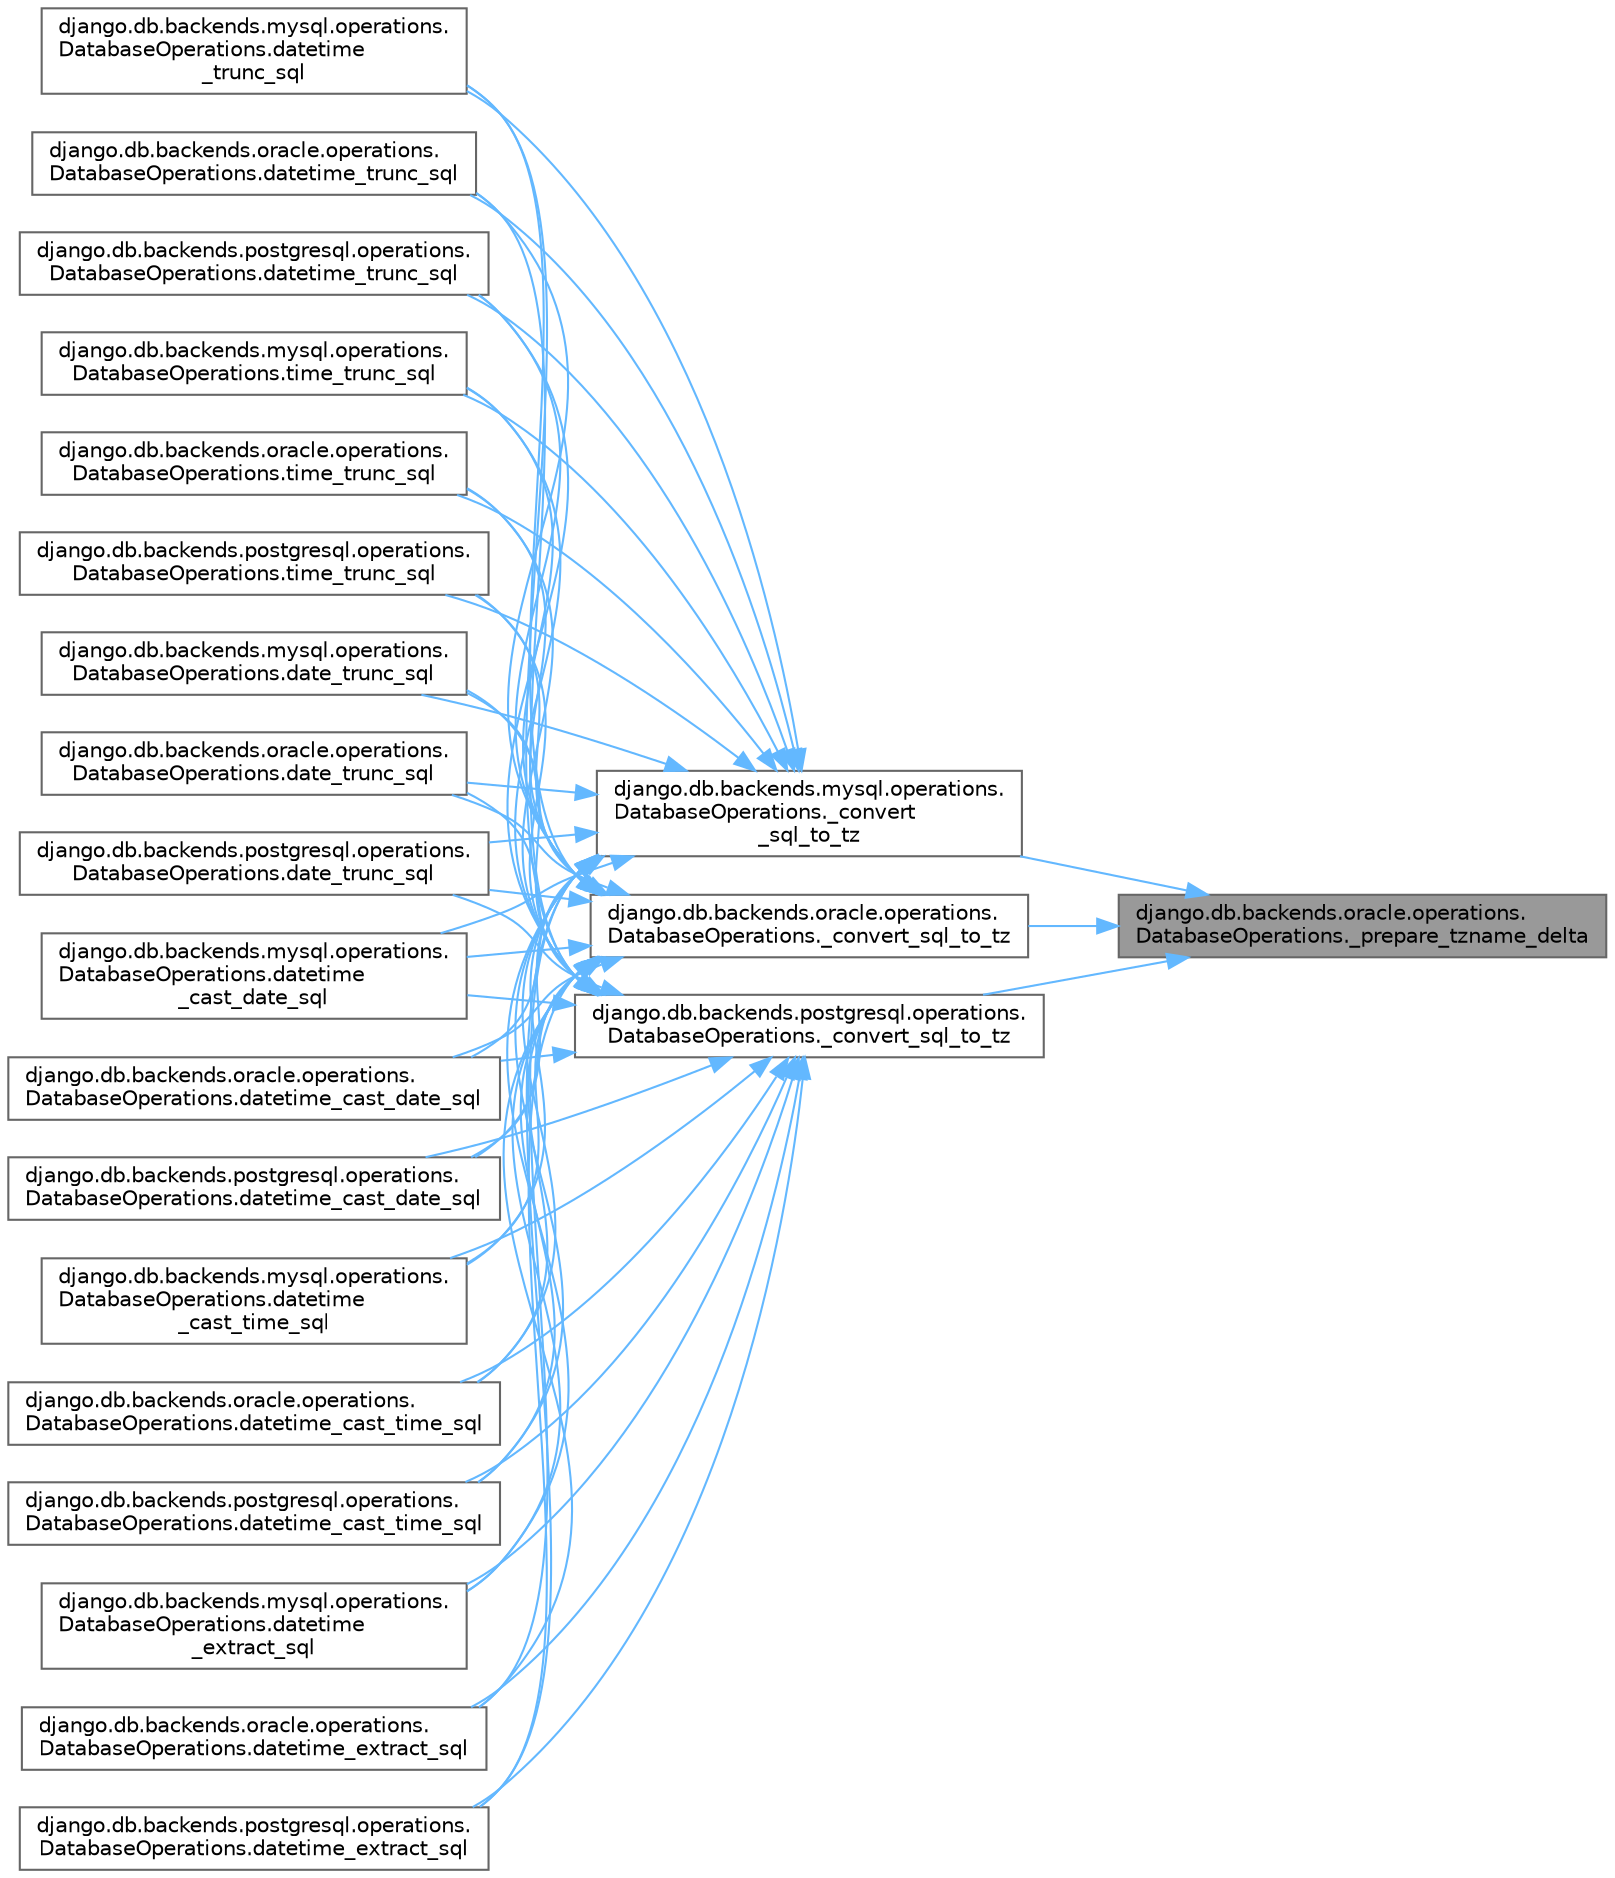 digraph "django.db.backends.oracle.operations.DatabaseOperations._prepare_tzname_delta"
{
 // LATEX_PDF_SIZE
  bgcolor="transparent";
  edge [fontname=Helvetica,fontsize=10,labelfontname=Helvetica,labelfontsize=10];
  node [fontname=Helvetica,fontsize=10,shape=box,height=0.2,width=0.4];
  rankdir="RL";
  Node1 [id="Node000001",label="django.db.backends.oracle.operations.\lDatabaseOperations._prepare_tzname_delta",height=0.2,width=0.4,color="gray40", fillcolor="grey60", style="filled", fontcolor="black",tooltip=" "];
  Node1 -> Node2 [id="edge1_Node000001_Node000002",dir="back",color="steelblue1",style="solid",tooltip=" "];
  Node2 [id="Node000002",label="django.db.backends.mysql.operations.\lDatabaseOperations._convert\l_sql_to_tz",height=0.2,width=0.4,color="grey40", fillcolor="white", style="filled",URL="$classdjango_1_1db_1_1backends_1_1mysql_1_1operations_1_1_database_operations.html#a2018f303841388e1cceed1a825d2df31",tooltip=" "];
  Node2 -> Node3 [id="edge2_Node000002_Node000003",dir="back",color="steelblue1",style="solid",tooltip=" "];
  Node3 [id="Node000003",label="django.db.backends.mysql.operations.\lDatabaseOperations.date_trunc_sql",height=0.2,width=0.4,color="grey40", fillcolor="white", style="filled",URL="$classdjango_1_1db_1_1backends_1_1mysql_1_1operations_1_1_database_operations.html#ae2f76b8bc256e006ae12a0ba20076090",tooltip=" "];
  Node2 -> Node4 [id="edge3_Node000002_Node000004",dir="back",color="steelblue1",style="solid",tooltip=" "];
  Node4 [id="Node000004",label="django.db.backends.oracle.operations.\lDatabaseOperations.date_trunc_sql",height=0.2,width=0.4,color="grey40", fillcolor="white", style="filled",URL="$classdjango_1_1db_1_1backends_1_1oracle_1_1operations_1_1_database_operations.html#ace8bc9065b54aa816e1815e1e3fe191e",tooltip=" "];
  Node2 -> Node5 [id="edge4_Node000002_Node000005",dir="back",color="steelblue1",style="solid",tooltip=" "];
  Node5 [id="Node000005",label="django.db.backends.postgresql.operations.\lDatabaseOperations.date_trunc_sql",height=0.2,width=0.4,color="grey40", fillcolor="white", style="filled",URL="$classdjango_1_1db_1_1backends_1_1postgresql_1_1operations_1_1_database_operations.html#ab6755c800c2677c02e5fb9b34065d124",tooltip=" "];
  Node2 -> Node6 [id="edge5_Node000002_Node000006",dir="back",color="steelblue1",style="solid",tooltip=" "];
  Node6 [id="Node000006",label="django.db.backends.mysql.operations.\lDatabaseOperations.datetime\l_cast_date_sql",height=0.2,width=0.4,color="grey40", fillcolor="white", style="filled",URL="$classdjango_1_1db_1_1backends_1_1mysql_1_1operations_1_1_database_operations.html#a6bd801e9d5d88deba9d8528af1670e88",tooltip=" "];
  Node2 -> Node7 [id="edge6_Node000002_Node000007",dir="back",color="steelblue1",style="solid",tooltip=" "];
  Node7 [id="Node000007",label="django.db.backends.oracle.operations.\lDatabaseOperations.datetime_cast_date_sql",height=0.2,width=0.4,color="grey40", fillcolor="white", style="filled",URL="$classdjango_1_1db_1_1backends_1_1oracle_1_1operations_1_1_database_operations.html#aa608831a034574cdb50d96f73d054a25",tooltip=" "];
  Node2 -> Node8 [id="edge7_Node000002_Node000008",dir="back",color="steelblue1",style="solid",tooltip=" "];
  Node8 [id="Node000008",label="django.db.backends.postgresql.operations.\lDatabaseOperations.datetime_cast_date_sql",height=0.2,width=0.4,color="grey40", fillcolor="white", style="filled",URL="$classdjango_1_1db_1_1backends_1_1postgresql_1_1operations_1_1_database_operations.html#a9dbdffdf7e2ef29d3a31a69d08824b43",tooltip=" "];
  Node2 -> Node9 [id="edge8_Node000002_Node000009",dir="back",color="steelblue1",style="solid",tooltip=" "];
  Node9 [id="Node000009",label="django.db.backends.mysql.operations.\lDatabaseOperations.datetime\l_cast_time_sql",height=0.2,width=0.4,color="grey40", fillcolor="white", style="filled",URL="$classdjango_1_1db_1_1backends_1_1mysql_1_1operations_1_1_database_operations.html#aa3527224c6164ff5c4deb34bf9cbbe41",tooltip=" "];
  Node2 -> Node10 [id="edge9_Node000002_Node000010",dir="back",color="steelblue1",style="solid",tooltip=" "];
  Node10 [id="Node000010",label="django.db.backends.oracle.operations.\lDatabaseOperations.datetime_cast_time_sql",height=0.2,width=0.4,color="grey40", fillcolor="white", style="filled",URL="$classdjango_1_1db_1_1backends_1_1oracle_1_1operations_1_1_database_operations.html#aad2b8aa45794cb7d93e973dff7a96d61",tooltip=" "];
  Node2 -> Node11 [id="edge10_Node000002_Node000011",dir="back",color="steelblue1",style="solid",tooltip=" "];
  Node11 [id="Node000011",label="django.db.backends.postgresql.operations.\lDatabaseOperations.datetime_cast_time_sql",height=0.2,width=0.4,color="grey40", fillcolor="white", style="filled",URL="$classdjango_1_1db_1_1backends_1_1postgresql_1_1operations_1_1_database_operations.html#a8ed7a9258afdab85cfe350173437ba85",tooltip=" "];
  Node2 -> Node12 [id="edge11_Node000002_Node000012",dir="back",color="steelblue1",style="solid",tooltip=" "];
  Node12 [id="Node000012",label="django.db.backends.mysql.operations.\lDatabaseOperations.datetime\l_extract_sql",height=0.2,width=0.4,color="grey40", fillcolor="white", style="filled",URL="$classdjango_1_1db_1_1backends_1_1mysql_1_1operations_1_1_database_operations.html#aff3cf05416f9b1325cca974ace04708d",tooltip=" "];
  Node2 -> Node13 [id="edge12_Node000002_Node000013",dir="back",color="steelblue1",style="solid",tooltip=" "];
  Node13 [id="Node000013",label="django.db.backends.oracle.operations.\lDatabaseOperations.datetime_extract_sql",height=0.2,width=0.4,color="grey40", fillcolor="white", style="filled",URL="$classdjango_1_1db_1_1backends_1_1oracle_1_1operations_1_1_database_operations.html#a6b1af7a09a2bddfbbcee7061199b2f45",tooltip=" "];
  Node2 -> Node14 [id="edge13_Node000002_Node000014",dir="back",color="steelblue1",style="solid",tooltip=" "];
  Node14 [id="Node000014",label="django.db.backends.postgresql.operations.\lDatabaseOperations.datetime_extract_sql",height=0.2,width=0.4,color="grey40", fillcolor="white", style="filled",URL="$classdjango_1_1db_1_1backends_1_1postgresql_1_1operations_1_1_database_operations.html#a9b16e23bb65602ee26f6362dec5dcf7b",tooltip=" "];
  Node2 -> Node15 [id="edge14_Node000002_Node000015",dir="back",color="steelblue1",style="solid",tooltip=" "];
  Node15 [id="Node000015",label="django.db.backends.mysql.operations.\lDatabaseOperations.datetime\l_trunc_sql",height=0.2,width=0.4,color="grey40", fillcolor="white", style="filled",URL="$classdjango_1_1db_1_1backends_1_1mysql_1_1operations_1_1_database_operations.html#ab86d8eeedc1dd7007d1cebabcf89f33c",tooltip=" "];
  Node2 -> Node16 [id="edge15_Node000002_Node000016",dir="back",color="steelblue1",style="solid",tooltip=" "];
  Node16 [id="Node000016",label="django.db.backends.oracle.operations.\lDatabaseOperations.datetime_trunc_sql",height=0.2,width=0.4,color="grey40", fillcolor="white", style="filled",URL="$classdjango_1_1db_1_1backends_1_1oracle_1_1operations_1_1_database_operations.html#a83dbcc56bf1184112e8a7c2244918511",tooltip=" "];
  Node2 -> Node17 [id="edge16_Node000002_Node000017",dir="back",color="steelblue1",style="solid",tooltip=" "];
  Node17 [id="Node000017",label="django.db.backends.postgresql.operations.\lDatabaseOperations.datetime_trunc_sql",height=0.2,width=0.4,color="grey40", fillcolor="white", style="filled",URL="$classdjango_1_1db_1_1backends_1_1postgresql_1_1operations_1_1_database_operations.html#aa2b2023981c62b00d6610a2209223a9d",tooltip=" "];
  Node2 -> Node18 [id="edge17_Node000002_Node000018",dir="back",color="steelblue1",style="solid",tooltip=" "];
  Node18 [id="Node000018",label="django.db.backends.mysql.operations.\lDatabaseOperations.time_trunc_sql",height=0.2,width=0.4,color="grey40", fillcolor="white", style="filled",URL="$classdjango_1_1db_1_1backends_1_1mysql_1_1operations_1_1_database_operations.html#ad713717693f7656a7871aca40bb264ad",tooltip=" "];
  Node2 -> Node19 [id="edge18_Node000002_Node000019",dir="back",color="steelblue1",style="solid",tooltip=" "];
  Node19 [id="Node000019",label="django.db.backends.oracle.operations.\lDatabaseOperations.time_trunc_sql",height=0.2,width=0.4,color="grey40", fillcolor="white", style="filled",URL="$classdjango_1_1db_1_1backends_1_1oracle_1_1operations_1_1_database_operations.html#af3074c11857d5e92a2b5829700faff10",tooltip=" "];
  Node2 -> Node20 [id="edge19_Node000002_Node000020",dir="back",color="steelblue1",style="solid",tooltip=" "];
  Node20 [id="Node000020",label="django.db.backends.postgresql.operations.\lDatabaseOperations.time_trunc_sql",height=0.2,width=0.4,color="grey40", fillcolor="white", style="filled",URL="$classdjango_1_1db_1_1backends_1_1postgresql_1_1operations_1_1_database_operations.html#afbc3a464bcdbd8dca26148fd15867e08",tooltip=" "];
  Node1 -> Node21 [id="edge20_Node000001_Node000021",dir="back",color="steelblue1",style="solid",tooltip=" "];
  Node21 [id="Node000021",label="django.db.backends.oracle.operations.\lDatabaseOperations._convert_sql_to_tz",height=0.2,width=0.4,color="grey40", fillcolor="white", style="filled",URL="$classdjango_1_1db_1_1backends_1_1oracle_1_1operations_1_1_database_operations.html#aeb1cd22e2e2ad5c8446de7454905a774",tooltip=" "];
  Node21 -> Node3 [id="edge21_Node000021_Node000003",dir="back",color="steelblue1",style="solid",tooltip=" "];
  Node21 -> Node4 [id="edge22_Node000021_Node000004",dir="back",color="steelblue1",style="solid",tooltip=" "];
  Node21 -> Node5 [id="edge23_Node000021_Node000005",dir="back",color="steelblue1",style="solid",tooltip=" "];
  Node21 -> Node6 [id="edge24_Node000021_Node000006",dir="back",color="steelblue1",style="solid",tooltip=" "];
  Node21 -> Node7 [id="edge25_Node000021_Node000007",dir="back",color="steelblue1",style="solid",tooltip=" "];
  Node21 -> Node8 [id="edge26_Node000021_Node000008",dir="back",color="steelblue1",style="solid",tooltip=" "];
  Node21 -> Node9 [id="edge27_Node000021_Node000009",dir="back",color="steelblue1",style="solid",tooltip=" "];
  Node21 -> Node10 [id="edge28_Node000021_Node000010",dir="back",color="steelblue1",style="solid",tooltip=" "];
  Node21 -> Node11 [id="edge29_Node000021_Node000011",dir="back",color="steelblue1",style="solid",tooltip=" "];
  Node21 -> Node12 [id="edge30_Node000021_Node000012",dir="back",color="steelblue1",style="solid",tooltip=" "];
  Node21 -> Node13 [id="edge31_Node000021_Node000013",dir="back",color="steelblue1",style="solid",tooltip=" "];
  Node21 -> Node14 [id="edge32_Node000021_Node000014",dir="back",color="steelblue1",style="solid",tooltip=" "];
  Node21 -> Node15 [id="edge33_Node000021_Node000015",dir="back",color="steelblue1",style="solid",tooltip=" "];
  Node21 -> Node16 [id="edge34_Node000021_Node000016",dir="back",color="steelblue1",style="solid",tooltip=" "];
  Node21 -> Node17 [id="edge35_Node000021_Node000017",dir="back",color="steelblue1",style="solid",tooltip=" "];
  Node21 -> Node18 [id="edge36_Node000021_Node000018",dir="back",color="steelblue1",style="solid",tooltip=" "];
  Node21 -> Node19 [id="edge37_Node000021_Node000019",dir="back",color="steelblue1",style="solid",tooltip=" "];
  Node21 -> Node20 [id="edge38_Node000021_Node000020",dir="back",color="steelblue1",style="solid",tooltip=" "];
  Node1 -> Node22 [id="edge39_Node000001_Node000022",dir="back",color="steelblue1",style="solid",tooltip=" "];
  Node22 [id="Node000022",label="django.db.backends.postgresql.operations.\lDatabaseOperations._convert_sql_to_tz",height=0.2,width=0.4,color="grey40", fillcolor="white", style="filled",URL="$classdjango_1_1db_1_1backends_1_1postgresql_1_1operations_1_1_database_operations.html#a84a20040af762435c529a2bfb176a150",tooltip=" "];
  Node22 -> Node3 [id="edge40_Node000022_Node000003",dir="back",color="steelblue1",style="solid",tooltip=" "];
  Node22 -> Node4 [id="edge41_Node000022_Node000004",dir="back",color="steelblue1",style="solid",tooltip=" "];
  Node22 -> Node5 [id="edge42_Node000022_Node000005",dir="back",color="steelblue1",style="solid",tooltip=" "];
  Node22 -> Node6 [id="edge43_Node000022_Node000006",dir="back",color="steelblue1",style="solid",tooltip=" "];
  Node22 -> Node7 [id="edge44_Node000022_Node000007",dir="back",color="steelblue1",style="solid",tooltip=" "];
  Node22 -> Node8 [id="edge45_Node000022_Node000008",dir="back",color="steelblue1",style="solid",tooltip=" "];
  Node22 -> Node9 [id="edge46_Node000022_Node000009",dir="back",color="steelblue1",style="solid",tooltip=" "];
  Node22 -> Node10 [id="edge47_Node000022_Node000010",dir="back",color="steelblue1",style="solid",tooltip=" "];
  Node22 -> Node11 [id="edge48_Node000022_Node000011",dir="back",color="steelblue1",style="solid",tooltip=" "];
  Node22 -> Node12 [id="edge49_Node000022_Node000012",dir="back",color="steelblue1",style="solid",tooltip=" "];
  Node22 -> Node13 [id="edge50_Node000022_Node000013",dir="back",color="steelblue1",style="solid",tooltip=" "];
  Node22 -> Node14 [id="edge51_Node000022_Node000014",dir="back",color="steelblue1",style="solid",tooltip=" "];
  Node22 -> Node15 [id="edge52_Node000022_Node000015",dir="back",color="steelblue1",style="solid",tooltip=" "];
  Node22 -> Node16 [id="edge53_Node000022_Node000016",dir="back",color="steelblue1",style="solid",tooltip=" "];
  Node22 -> Node17 [id="edge54_Node000022_Node000017",dir="back",color="steelblue1",style="solid",tooltip=" "];
  Node22 -> Node18 [id="edge55_Node000022_Node000018",dir="back",color="steelblue1",style="solid",tooltip=" "];
  Node22 -> Node19 [id="edge56_Node000022_Node000019",dir="back",color="steelblue1",style="solid",tooltip=" "];
  Node22 -> Node20 [id="edge57_Node000022_Node000020",dir="back",color="steelblue1",style="solid",tooltip=" "];
}
